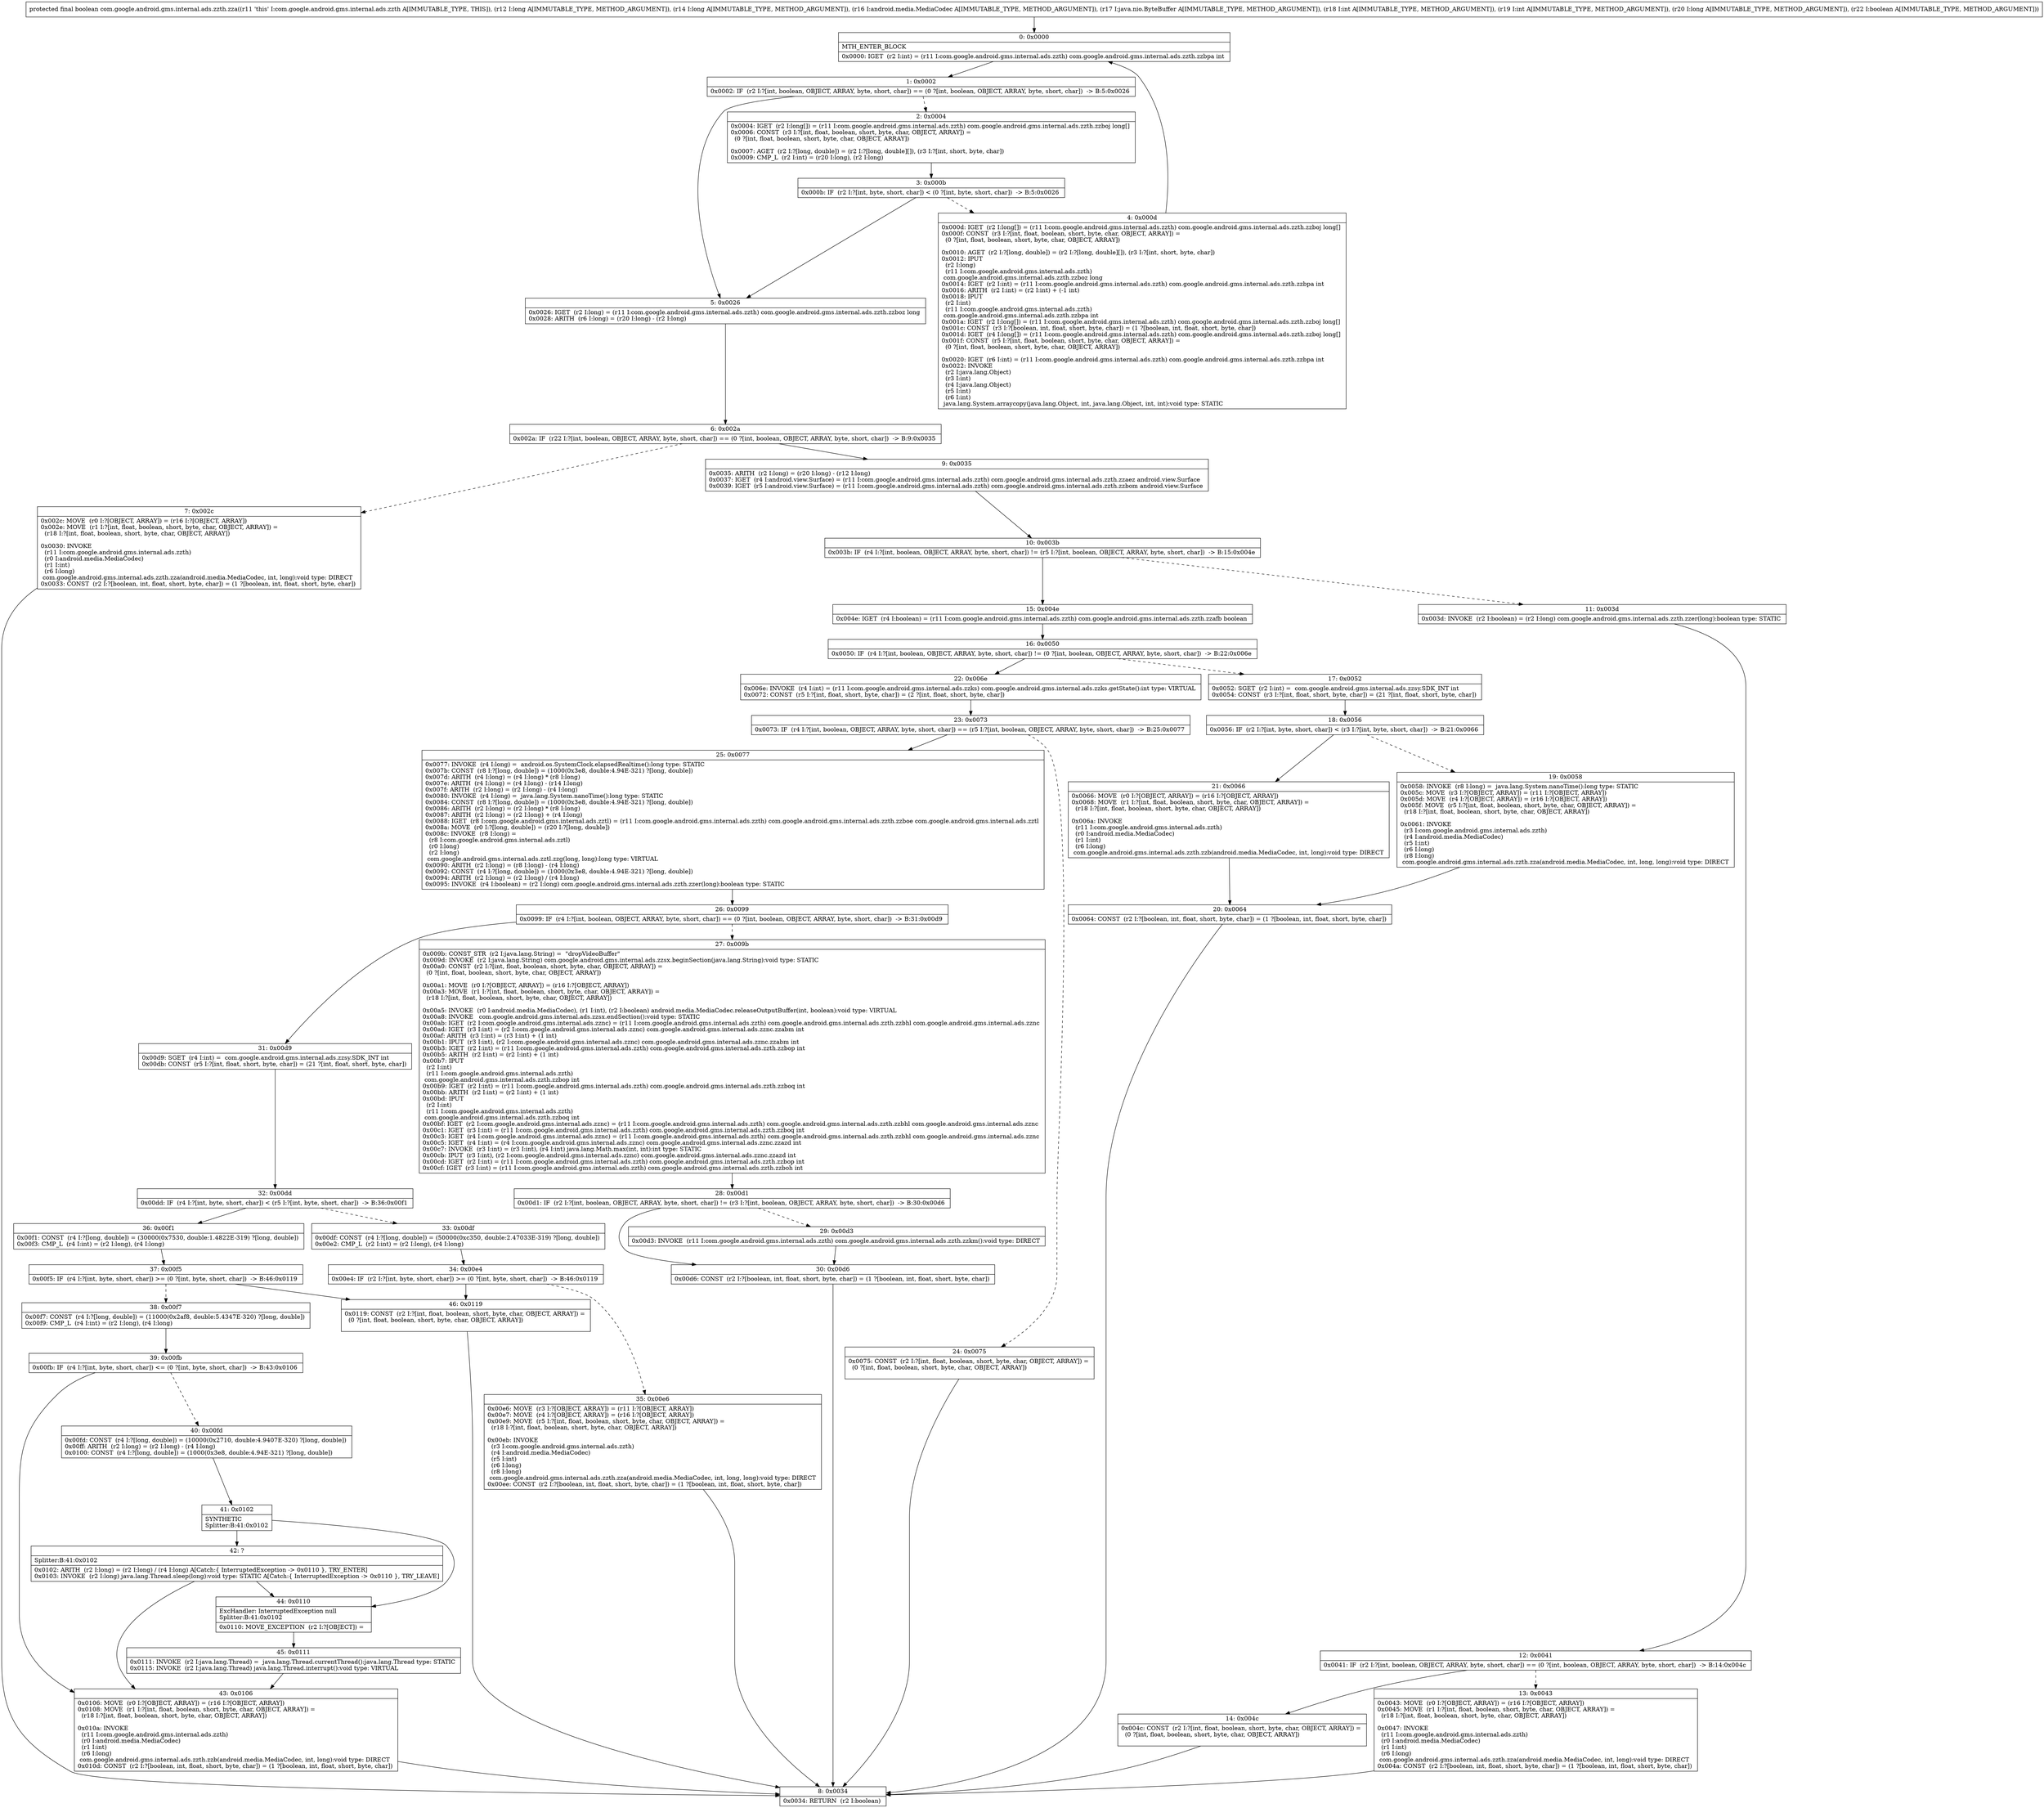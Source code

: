 digraph "CFG forcom.google.android.gms.internal.ads.zzth.zza(JJLandroid\/media\/MediaCodec;Ljava\/nio\/ByteBuffer;IIJZ)Z" {
Node_0 [shape=record,label="{0\:\ 0x0000|MTH_ENTER_BLOCK\l|0x0000: IGET  (r2 I:int) = (r11 I:com.google.android.gms.internal.ads.zzth) com.google.android.gms.internal.ads.zzth.zzbpa int \l}"];
Node_1 [shape=record,label="{1\:\ 0x0002|0x0002: IF  (r2 I:?[int, boolean, OBJECT, ARRAY, byte, short, char]) == (0 ?[int, boolean, OBJECT, ARRAY, byte, short, char])  \-\> B:5:0x0026 \l}"];
Node_2 [shape=record,label="{2\:\ 0x0004|0x0004: IGET  (r2 I:long[]) = (r11 I:com.google.android.gms.internal.ads.zzth) com.google.android.gms.internal.ads.zzth.zzboj long[] \l0x0006: CONST  (r3 I:?[int, float, boolean, short, byte, char, OBJECT, ARRAY]) = \l  (0 ?[int, float, boolean, short, byte, char, OBJECT, ARRAY])\l \l0x0007: AGET  (r2 I:?[long, double]) = (r2 I:?[long, double][]), (r3 I:?[int, short, byte, char]) \l0x0009: CMP_L  (r2 I:int) = (r20 I:long), (r2 I:long) \l}"];
Node_3 [shape=record,label="{3\:\ 0x000b|0x000b: IF  (r2 I:?[int, byte, short, char]) \< (0 ?[int, byte, short, char])  \-\> B:5:0x0026 \l}"];
Node_4 [shape=record,label="{4\:\ 0x000d|0x000d: IGET  (r2 I:long[]) = (r11 I:com.google.android.gms.internal.ads.zzth) com.google.android.gms.internal.ads.zzth.zzboj long[] \l0x000f: CONST  (r3 I:?[int, float, boolean, short, byte, char, OBJECT, ARRAY]) = \l  (0 ?[int, float, boolean, short, byte, char, OBJECT, ARRAY])\l \l0x0010: AGET  (r2 I:?[long, double]) = (r2 I:?[long, double][]), (r3 I:?[int, short, byte, char]) \l0x0012: IPUT  \l  (r2 I:long)\l  (r11 I:com.google.android.gms.internal.ads.zzth)\l com.google.android.gms.internal.ads.zzth.zzboz long \l0x0014: IGET  (r2 I:int) = (r11 I:com.google.android.gms.internal.ads.zzth) com.google.android.gms.internal.ads.zzth.zzbpa int \l0x0016: ARITH  (r2 I:int) = (r2 I:int) + (\-1 int) \l0x0018: IPUT  \l  (r2 I:int)\l  (r11 I:com.google.android.gms.internal.ads.zzth)\l com.google.android.gms.internal.ads.zzth.zzbpa int \l0x001a: IGET  (r2 I:long[]) = (r11 I:com.google.android.gms.internal.ads.zzth) com.google.android.gms.internal.ads.zzth.zzboj long[] \l0x001c: CONST  (r3 I:?[boolean, int, float, short, byte, char]) = (1 ?[boolean, int, float, short, byte, char]) \l0x001d: IGET  (r4 I:long[]) = (r11 I:com.google.android.gms.internal.ads.zzth) com.google.android.gms.internal.ads.zzth.zzboj long[] \l0x001f: CONST  (r5 I:?[int, float, boolean, short, byte, char, OBJECT, ARRAY]) = \l  (0 ?[int, float, boolean, short, byte, char, OBJECT, ARRAY])\l \l0x0020: IGET  (r6 I:int) = (r11 I:com.google.android.gms.internal.ads.zzth) com.google.android.gms.internal.ads.zzth.zzbpa int \l0x0022: INVOKE  \l  (r2 I:java.lang.Object)\l  (r3 I:int)\l  (r4 I:java.lang.Object)\l  (r5 I:int)\l  (r6 I:int)\l java.lang.System.arraycopy(java.lang.Object, int, java.lang.Object, int, int):void type: STATIC \l}"];
Node_5 [shape=record,label="{5\:\ 0x0026|0x0026: IGET  (r2 I:long) = (r11 I:com.google.android.gms.internal.ads.zzth) com.google.android.gms.internal.ads.zzth.zzboz long \l0x0028: ARITH  (r6 I:long) = (r20 I:long) \- (r2 I:long) \l}"];
Node_6 [shape=record,label="{6\:\ 0x002a|0x002a: IF  (r22 I:?[int, boolean, OBJECT, ARRAY, byte, short, char]) == (0 ?[int, boolean, OBJECT, ARRAY, byte, short, char])  \-\> B:9:0x0035 \l}"];
Node_7 [shape=record,label="{7\:\ 0x002c|0x002c: MOVE  (r0 I:?[OBJECT, ARRAY]) = (r16 I:?[OBJECT, ARRAY]) \l0x002e: MOVE  (r1 I:?[int, float, boolean, short, byte, char, OBJECT, ARRAY]) = \l  (r18 I:?[int, float, boolean, short, byte, char, OBJECT, ARRAY])\l \l0x0030: INVOKE  \l  (r11 I:com.google.android.gms.internal.ads.zzth)\l  (r0 I:android.media.MediaCodec)\l  (r1 I:int)\l  (r6 I:long)\l com.google.android.gms.internal.ads.zzth.zza(android.media.MediaCodec, int, long):void type: DIRECT \l0x0033: CONST  (r2 I:?[boolean, int, float, short, byte, char]) = (1 ?[boolean, int, float, short, byte, char]) \l}"];
Node_8 [shape=record,label="{8\:\ 0x0034|0x0034: RETURN  (r2 I:boolean) \l}"];
Node_9 [shape=record,label="{9\:\ 0x0035|0x0035: ARITH  (r2 I:long) = (r20 I:long) \- (r12 I:long) \l0x0037: IGET  (r4 I:android.view.Surface) = (r11 I:com.google.android.gms.internal.ads.zzth) com.google.android.gms.internal.ads.zzth.zzaez android.view.Surface \l0x0039: IGET  (r5 I:android.view.Surface) = (r11 I:com.google.android.gms.internal.ads.zzth) com.google.android.gms.internal.ads.zzth.zzbom android.view.Surface \l}"];
Node_10 [shape=record,label="{10\:\ 0x003b|0x003b: IF  (r4 I:?[int, boolean, OBJECT, ARRAY, byte, short, char]) != (r5 I:?[int, boolean, OBJECT, ARRAY, byte, short, char])  \-\> B:15:0x004e \l}"];
Node_11 [shape=record,label="{11\:\ 0x003d|0x003d: INVOKE  (r2 I:boolean) = (r2 I:long) com.google.android.gms.internal.ads.zzth.zzer(long):boolean type: STATIC \l}"];
Node_12 [shape=record,label="{12\:\ 0x0041|0x0041: IF  (r2 I:?[int, boolean, OBJECT, ARRAY, byte, short, char]) == (0 ?[int, boolean, OBJECT, ARRAY, byte, short, char])  \-\> B:14:0x004c \l}"];
Node_13 [shape=record,label="{13\:\ 0x0043|0x0043: MOVE  (r0 I:?[OBJECT, ARRAY]) = (r16 I:?[OBJECT, ARRAY]) \l0x0045: MOVE  (r1 I:?[int, float, boolean, short, byte, char, OBJECT, ARRAY]) = \l  (r18 I:?[int, float, boolean, short, byte, char, OBJECT, ARRAY])\l \l0x0047: INVOKE  \l  (r11 I:com.google.android.gms.internal.ads.zzth)\l  (r0 I:android.media.MediaCodec)\l  (r1 I:int)\l  (r6 I:long)\l com.google.android.gms.internal.ads.zzth.zza(android.media.MediaCodec, int, long):void type: DIRECT \l0x004a: CONST  (r2 I:?[boolean, int, float, short, byte, char]) = (1 ?[boolean, int, float, short, byte, char]) \l}"];
Node_14 [shape=record,label="{14\:\ 0x004c|0x004c: CONST  (r2 I:?[int, float, boolean, short, byte, char, OBJECT, ARRAY]) = \l  (0 ?[int, float, boolean, short, byte, char, OBJECT, ARRAY])\l \l}"];
Node_15 [shape=record,label="{15\:\ 0x004e|0x004e: IGET  (r4 I:boolean) = (r11 I:com.google.android.gms.internal.ads.zzth) com.google.android.gms.internal.ads.zzth.zzafb boolean \l}"];
Node_16 [shape=record,label="{16\:\ 0x0050|0x0050: IF  (r4 I:?[int, boolean, OBJECT, ARRAY, byte, short, char]) != (0 ?[int, boolean, OBJECT, ARRAY, byte, short, char])  \-\> B:22:0x006e \l}"];
Node_17 [shape=record,label="{17\:\ 0x0052|0x0052: SGET  (r2 I:int) =  com.google.android.gms.internal.ads.zzsy.SDK_INT int \l0x0054: CONST  (r3 I:?[int, float, short, byte, char]) = (21 ?[int, float, short, byte, char]) \l}"];
Node_18 [shape=record,label="{18\:\ 0x0056|0x0056: IF  (r2 I:?[int, byte, short, char]) \< (r3 I:?[int, byte, short, char])  \-\> B:21:0x0066 \l}"];
Node_19 [shape=record,label="{19\:\ 0x0058|0x0058: INVOKE  (r8 I:long) =  java.lang.System.nanoTime():long type: STATIC \l0x005c: MOVE  (r3 I:?[OBJECT, ARRAY]) = (r11 I:?[OBJECT, ARRAY]) \l0x005d: MOVE  (r4 I:?[OBJECT, ARRAY]) = (r16 I:?[OBJECT, ARRAY]) \l0x005f: MOVE  (r5 I:?[int, float, boolean, short, byte, char, OBJECT, ARRAY]) = \l  (r18 I:?[int, float, boolean, short, byte, char, OBJECT, ARRAY])\l \l0x0061: INVOKE  \l  (r3 I:com.google.android.gms.internal.ads.zzth)\l  (r4 I:android.media.MediaCodec)\l  (r5 I:int)\l  (r6 I:long)\l  (r8 I:long)\l com.google.android.gms.internal.ads.zzth.zza(android.media.MediaCodec, int, long, long):void type: DIRECT \l}"];
Node_20 [shape=record,label="{20\:\ 0x0064|0x0064: CONST  (r2 I:?[boolean, int, float, short, byte, char]) = (1 ?[boolean, int, float, short, byte, char]) \l}"];
Node_21 [shape=record,label="{21\:\ 0x0066|0x0066: MOVE  (r0 I:?[OBJECT, ARRAY]) = (r16 I:?[OBJECT, ARRAY]) \l0x0068: MOVE  (r1 I:?[int, float, boolean, short, byte, char, OBJECT, ARRAY]) = \l  (r18 I:?[int, float, boolean, short, byte, char, OBJECT, ARRAY])\l \l0x006a: INVOKE  \l  (r11 I:com.google.android.gms.internal.ads.zzth)\l  (r0 I:android.media.MediaCodec)\l  (r1 I:int)\l  (r6 I:long)\l com.google.android.gms.internal.ads.zzth.zzb(android.media.MediaCodec, int, long):void type: DIRECT \l}"];
Node_22 [shape=record,label="{22\:\ 0x006e|0x006e: INVOKE  (r4 I:int) = (r11 I:com.google.android.gms.internal.ads.zzks) com.google.android.gms.internal.ads.zzks.getState():int type: VIRTUAL \l0x0072: CONST  (r5 I:?[int, float, short, byte, char]) = (2 ?[int, float, short, byte, char]) \l}"];
Node_23 [shape=record,label="{23\:\ 0x0073|0x0073: IF  (r4 I:?[int, boolean, OBJECT, ARRAY, byte, short, char]) == (r5 I:?[int, boolean, OBJECT, ARRAY, byte, short, char])  \-\> B:25:0x0077 \l}"];
Node_24 [shape=record,label="{24\:\ 0x0075|0x0075: CONST  (r2 I:?[int, float, boolean, short, byte, char, OBJECT, ARRAY]) = \l  (0 ?[int, float, boolean, short, byte, char, OBJECT, ARRAY])\l \l}"];
Node_25 [shape=record,label="{25\:\ 0x0077|0x0077: INVOKE  (r4 I:long) =  android.os.SystemClock.elapsedRealtime():long type: STATIC \l0x007b: CONST  (r8 I:?[long, double]) = (1000(0x3e8, double:4.94E\-321) ?[long, double]) \l0x007d: ARITH  (r4 I:long) = (r4 I:long) * (r8 I:long) \l0x007e: ARITH  (r4 I:long) = (r4 I:long) \- (r14 I:long) \l0x007f: ARITH  (r2 I:long) = (r2 I:long) \- (r4 I:long) \l0x0080: INVOKE  (r4 I:long) =  java.lang.System.nanoTime():long type: STATIC \l0x0084: CONST  (r8 I:?[long, double]) = (1000(0x3e8, double:4.94E\-321) ?[long, double]) \l0x0086: ARITH  (r2 I:long) = (r2 I:long) * (r8 I:long) \l0x0087: ARITH  (r2 I:long) = (r2 I:long) + (r4 I:long) \l0x0088: IGET  (r8 I:com.google.android.gms.internal.ads.zztl) = (r11 I:com.google.android.gms.internal.ads.zzth) com.google.android.gms.internal.ads.zzth.zzboe com.google.android.gms.internal.ads.zztl \l0x008a: MOVE  (r0 I:?[long, double]) = (r20 I:?[long, double]) \l0x008c: INVOKE  (r8 I:long) = \l  (r8 I:com.google.android.gms.internal.ads.zztl)\l  (r0 I:long)\l  (r2 I:long)\l com.google.android.gms.internal.ads.zztl.zzg(long, long):long type: VIRTUAL \l0x0090: ARITH  (r2 I:long) = (r8 I:long) \- (r4 I:long) \l0x0092: CONST  (r4 I:?[long, double]) = (1000(0x3e8, double:4.94E\-321) ?[long, double]) \l0x0094: ARITH  (r2 I:long) = (r2 I:long) \/ (r4 I:long) \l0x0095: INVOKE  (r4 I:boolean) = (r2 I:long) com.google.android.gms.internal.ads.zzth.zzer(long):boolean type: STATIC \l}"];
Node_26 [shape=record,label="{26\:\ 0x0099|0x0099: IF  (r4 I:?[int, boolean, OBJECT, ARRAY, byte, short, char]) == (0 ?[int, boolean, OBJECT, ARRAY, byte, short, char])  \-\> B:31:0x00d9 \l}"];
Node_27 [shape=record,label="{27\:\ 0x009b|0x009b: CONST_STR  (r2 I:java.lang.String) =  \"dropVideoBuffer\" \l0x009d: INVOKE  (r2 I:java.lang.String) com.google.android.gms.internal.ads.zzsx.beginSection(java.lang.String):void type: STATIC \l0x00a0: CONST  (r2 I:?[int, float, boolean, short, byte, char, OBJECT, ARRAY]) = \l  (0 ?[int, float, boolean, short, byte, char, OBJECT, ARRAY])\l \l0x00a1: MOVE  (r0 I:?[OBJECT, ARRAY]) = (r16 I:?[OBJECT, ARRAY]) \l0x00a3: MOVE  (r1 I:?[int, float, boolean, short, byte, char, OBJECT, ARRAY]) = \l  (r18 I:?[int, float, boolean, short, byte, char, OBJECT, ARRAY])\l \l0x00a5: INVOKE  (r0 I:android.media.MediaCodec), (r1 I:int), (r2 I:boolean) android.media.MediaCodec.releaseOutputBuffer(int, boolean):void type: VIRTUAL \l0x00a8: INVOKE   com.google.android.gms.internal.ads.zzsx.endSection():void type: STATIC \l0x00ab: IGET  (r2 I:com.google.android.gms.internal.ads.zznc) = (r11 I:com.google.android.gms.internal.ads.zzth) com.google.android.gms.internal.ads.zzth.zzbhl com.google.android.gms.internal.ads.zznc \l0x00ad: IGET  (r3 I:int) = (r2 I:com.google.android.gms.internal.ads.zznc) com.google.android.gms.internal.ads.zznc.zzabm int \l0x00af: ARITH  (r3 I:int) = (r3 I:int) + (1 int) \l0x00b1: IPUT  (r3 I:int), (r2 I:com.google.android.gms.internal.ads.zznc) com.google.android.gms.internal.ads.zznc.zzabm int \l0x00b3: IGET  (r2 I:int) = (r11 I:com.google.android.gms.internal.ads.zzth) com.google.android.gms.internal.ads.zzth.zzbop int \l0x00b5: ARITH  (r2 I:int) = (r2 I:int) + (1 int) \l0x00b7: IPUT  \l  (r2 I:int)\l  (r11 I:com.google.android.gms.internal.ads.zzth)\l com.google.android.gms.internal.ads.zzth.zzbop int \l0x00b9: IGET  (r2 I:int) = (r11 I:com.google.android.gms.internal.ads.zzth) com.google.android.gms.internal.ads.zzth.zzboq int \l0x00bb: ARITH  (r2 I:int) = (r2 I:int) + (1 int) \l0x00bd: IPUT  \l  (r2 I:int)\l  (r11 I:com.google.android.gms.internal.ads.zzth)\l com.google.android.gms.internal.ads.zzth.zzboq int \l0x00bf: IGET  (r2 I:com.google.android.gms.internal.ads.zznc) = (r11 I:com.google.android.gms.internal.ads.zzth) com.google.android.gms.internal.ads.zzth.zzbhl com.google.android.gms.internal.ads.zznc \l0x00c1: IGET  (r3 I:int) = (r11 I:com.google.android.gms.internal.ads.zzth) com.google.android.gms.internal.ads.zzth.zzboq int \l0x00c3: IGET  (r4 I:com.google.android.gms.internal.ads.zznc) = (r11 I:com.google.android.gms.internal.ads.zzth) com.google.android.gms.internal.ads.zzth.zzbhl com.google.android.gms.internal.ads.zznc \l0x00c5: IGET  (r4 I:int) = (r4 I:com.google.android.gms.internal.ads.zznc) com.google.android.gms.internal.ads.zznc.zzazd int \l0x00c7: INVOKE  (r3 I:int) = (r3 I:int), (r4 I:int) java.lang.Math.max(int, int):int type: STATIC \l0x00cb: IPUT  (r3 I:int), (r2 I:com.google.android.gms.internal.ads.zznc) com.google.android.gms.internal.ads.zznc.zzazd int \l0x00cd: IGET  (r2 I:int) = (r11 I:com.google.android.gms.internal.ads.zzth) com.google.android.gms.internal.ads.zzth.zzbop int \l0x00cf: IGET  (r3 I:int) = (r11 I:com.google.android.gms.internal.ads.zzth) com.google.android.gms.internal.ads.zzth.zzboh int \l}"];
Node_28 [shape=record,label="{28\:\ 0x00d1|0x00d1: IF  (r2 I:?[int, boolean, OBJECT, ARRAY, byte, short, char]) != (r3 I:?[int, boolean, OBJECT, ARRAY, byte, short, char])  \-\> B:30:0x00d6 \l}"];
Node_29 [shape=record,label="{29\:\ 0x00d3|0x00d3: INVOKE  (r11 I:com.google.android.gms.internal.ads.zzth) com.google.android.gms.internal.ads.zzth.zzkm():void type: DIRECT \l}"];
Node_30 [shape=record,label="{30\:\ 0x00d6|0x00d6: CONST  (r2 I:?[boolean, int, float, short, byte, char]) = (1 ?[boolean, int, float, short, byte, char]) \l}"];
Node_31 [shape=record,label="{31\:\ 0x00d9|0x00d9: SGET  (r4 I:int) =  com.google.android.gms.internal.ads.zzsy.SDK_INT int \l0x00db: CONST  (r5 I:?[int, float, short, byte, char]) = (21 ?[int, float, short, byte, char]) \l}"];
Node_32 [shape=record,label="{32\:\ 0x00dd|0x00dd: IF  (r4 I:?[int, byte, short, char]) \< (r5 I:?[int, byte, short, char])  \-\> B:36:0x00f1 \l}"];
Node_33 [shape=record,label="{33\:\ 0x00df|0x00df: CONST  (r4 I:?[long, double]) = (50000(0xc350, double:2.47033E\-319) ?[long, double]) \l0x00e2: CMP_L  (r2 I:int) = (r2 I:long), (r4 I:long) \l}"];
Node_34 [shape=record,label="{34\:\ 0x00e4|0x00e4: IF  (r2 I:?[int, byte, short, char]) \>= (0 ?[int, byte, short, char])  \-\> B:46:0x0119 \l}"];
Node_35 [shape=record,label="{35\:\ 0x00e6|0x00e6: MOVE  (r3 I:?[OBJECT, ARRAY]) = (r11 I:?[OBJECT, ARRAY]) \l0x00e7: MOVE  (r4 I:?[OBJECT, ARRAY]) = (r16 I:?[OBJECT, ARRAY]) \l0x00e9: MOVE  (r5 I:?[int, float, boolean, short, byte, char, OBJECT, ARRAY]) = \l  (r18 I:?[int, float, boolean, short, byte, char, OBJECT, ARRAY])\l \l0x00eb: INVOKE  \l  (r3 I:com.google.android.gms.internal.ads.zzth)\l  (r4 I:android.media.MediaCodec)\l  (r5 I:int)\l  (r6 I:long)\l  (r8 I:long)\l com.google.android.gms.internal.ads.zzth.zza(android.media.MediaCodec, int, long, long):void type: DIRECT \l0x00ee: CONST  (r2 I:?[boolean, int, float, short, byte, char]) = (1 ?[boolean, int, float, short, byte, char]) \l}"];
Node_36 [shape=record,label="{36\:\ 0x00f1|0x00f1: CONST  (r4 I:?[long, double]) = (30000(0x7530, double:1.4822E\-319) ?[long, double]) \l0x00f3: CMP_L  (r4 I:int) = (r2 I:long), (r4 I:long) \l}"];
Node_37 [shape=record,label="{37\:\ 0x00f5|0x00f5: IF  (r4 I:?[int, byte, short, char]) \>= (0 ?[int, byte, short, char])  \-\> B:46:0x0119 \l}"];
Node_38 [shape=record,label="{38\:\ 0x00f7|0x00f7: CONST  (r4 I:?[long, double]) = (11000(0x2af8, double:5.4347E\-320) ?[long, double]) \l0x00f9: CMP_L  (r4 I:int) = (r2 I:long), (r4 I:long) \l}"];
Node_39 [shape=record,label="{39\:\ 0x00fb|0x00fb: IF  (r4 I:?[int, byte, short, char]) \<= (0 ?[int, byte, short, char])  \-\> B:43:0x0106 \l}"];
Node_40 [shape=record,label="{40\:\ 0x00fd|0x00fd: CONST  (r4 I:?[long, double]) = (10000(0x2710, double:4.9407E\-320) ?[long, double]) \l0x00ff: ARITH  (r2 I:long) = (r2 I:long) \- (r4 I:long) \l0x0100: CONST  (r4 I:?[long, double]) = (1000(0x3e8, double:4.94E\-321) ?[long, double]) \l}"];
Node_41 [shape=record,label="{41\:\ 0x0102|SYNTHETIC\lSplitter:B:41:0x0102\l}"];
Node_42 [shape=record,label="{42\:\ ?|Splitter:B:41:0x0102\l|0x0102: ARITH  (r2 I:long) = (r2 I:long) \/ (r4 I:long) A[Catch:\{ InterruptedException \-\> 0x0110 \}, TRY_ENTER]\l0x0103: INVOKE  (r2 I:long) java.lang.Thread.sleep(long):void type: STATIC A[Catch:\{ InterruptedException \-\> 0x0110 \}, TRY_LEAVE]\l}"];
Node_43 [shape=record,label="{43\:\ 0x0106|0x0106: MOVE  (r0 I:?[OBJECT, ARRAY]) = (r16 I:?[OBJECT, ARRAY]) \l0x0108: MOVE  (r1 I:?[int, float, boolean, short, byte, char, OBJECT, ARRAY]) = \l  (r18 I:?[int, float, boolean, short, byte, char, OBJECT, ARRAY])\l \l0x010a: INVOKE  \l  (r11 I:com.google.android.gms.internal.ads.zzth)\l  (r0 I:android.media.MediaCodec)\l  (r1 I:int)\l  (r6 I:long)\l com.google.android.gms.internal.ads.zzth.zzb(android.media.MediaCodec, int, long):void type: DIRECT \l0x010d: CONST  (r2 I:?[boolean, int, float, short, byte, char]) = (1 ?[boolean, int, float, short, byte, char]) \l}"];
Node_44 [shape=record,label="{44\:\ 0x0110|ExcHandler: InterruptedException null\lSplitter:B:41:0x0102\l|0x0110: MOVE_EXCEPTION  (r2 I:?[OBJECT]) =  \l}"];
Node_45 [shape=record,label="{45\:\ 0x0111|0x0111: INVOKE  (r2 I:java.lang.Thread) =  java.lang.Thread.currentThread():java.lang.Thread type: STATIC \l0x0115: INVOKE  (r2 I:java.lang.Thread) java.lang.Thread.interrupt():void type: VIRTUAL \l}"];
Node_46 [shape=record,label="{46\:\ 0x0119|0x0119: CONST  (r2 I:?[int, float, boolean, short, byte, char, OBJECT, ARRAY]) = \l  (0 ?[int, float, boolean, short, byte, char, OBJECT, ARRAY])\l \l}"];
MethodNode[shape=record,label="{protected final boolean com.google.android.gms.internal.ads.zzth.zza((r11 'this' I:com.google.android.gms.internal.ads.zzth A[IMMUTABLE_TYPE, THIS]), (r12 I:long A[IMMUTABLE_TYPE, METHOD_ARGUMENT]), (r14 I:long A[IMMUTABLE_TYPE, METHOD_ARGUMENT]), (r16 I:android.media.MediaCodec A[IMMUTABLE_TYPE, METHOD_ARGUMENT]), (r17 I:java.nio.ByteBuffer A[IMMUTABLE_TYPE, METHOD_ARGUMENT]), (r18 I:int A[IMMUTABLE_TYPE, METHOD_ARGUMENT]), (r19 I:int A[IMMUTABLE_TYPE, METHOD_ARGUMENT]), (r20 I:long A[IMMUTABLE_TYPE, METHOD_ARGUMENT]), (r22 I:boolean A[IMMUTABLE_TYPE, METHOD_ARGUMENT])) }"];
MethodNode -> Node_0;
Node_0 -> Node_1;
Node_1 -> Node_2[style=dashed];
Node_1 -> Node_5;
Node_2 -> Node_3;
Node_3 -> Node_4[style=dashed];
Node_3 -> Node_5;
Node_4 -> Node_0;
Node_5 -> Node_6;
Node_6 -> Node_7[style=dashed];
Node_6 -> Node_9;
Node_7 -> Node_8;
Node_9 -> Node_10;
Node_10 -> Node_11[style=dashed];
Node_10 -> Node_15;
Node_11 -> Node_12;
Node_12 -> Node_13[style=dashed];
Node_12 -> Node_14;
Node_13 -> Node_8;
Node_14 -> Node_8;
Node_15 -> Node_16;
Node_16 -> Node_17[style=dashed];
Node_16 -> Node_22;
Node_17 -> Node_18;
Node_18 -> Node_19[style=dashed];
Node_18 -> Node_21;
Node_19 -> Node_20;
Node_20 -> Node_8;
Node_21 -> Node_20;
Node_22 -> Node_23;
Node_23 -> Node_24[style=dashed];
Node_23 -> Node_25;
Node_24 -> Node_8;
Node_25 -> Node_26;
Node_26 -> Node_27[style=dashed];
Node_26 -> Node_31;
Node_27 -> Node_28;
Node_28 -> Node_29[style=dashed];
Node_28 -> Node_30;
Node_29 -> Node_30;
Node_30 -> Node_8;
Node_31 -> Node_32;
Node_32 -> Node_33[style=dashed];
Node_32 -> Node_36;
Node_33 -> Node_34;
Node_34 -> Node_35[style=dashed];
Node_34 -> Node_46;
Node_35 -> Node_8;
Node_36 -> Node_37;
Node_37 -> Node_38[style=dashed];
Node_37 -> Node_46;
Node_38 -> Node_39;
Node_39 -> Node_40[style=dashed];
Node_39 -> Node_43;
Node_40 -> Node_41;
Node_41 -> Node_42;
Node_41 -> Node_44;
Node_42 -> Node_43;
Node_42 -> Node_44;
Node_43 -> Node_8;
Node_44 -> Node_45;
Node_45 -> Node_43;
Node_46 -> Node_8;
}

